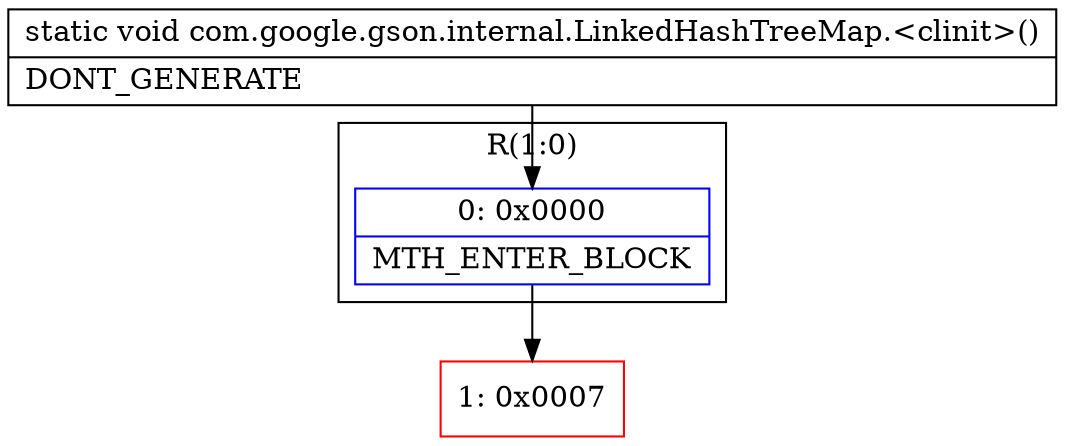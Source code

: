 digraph "CFG forcom.google.gson.internal.LinkedHashTreeMap.\<clinit\>()V" {
subgraph cluster_Region_124257095 {
label = "R(1:0)";
node [shape=record,color=blue];
Node_0 [shape=record,label="{0\:\ 0x0000|MTH_ENTER_BLOCK\l}"];
}
Node_1 [shape=record,color=red,label="{1\:\ 0x0007}"];
MethodNode[shape=record,label="{static void com.google.gson.internal.LinkedHashTreeMap.\<clinit\>()  | DONT_GENERATE\l}"];
MethodNode -> Node_0;
Node_0 -> Node_1;
}

